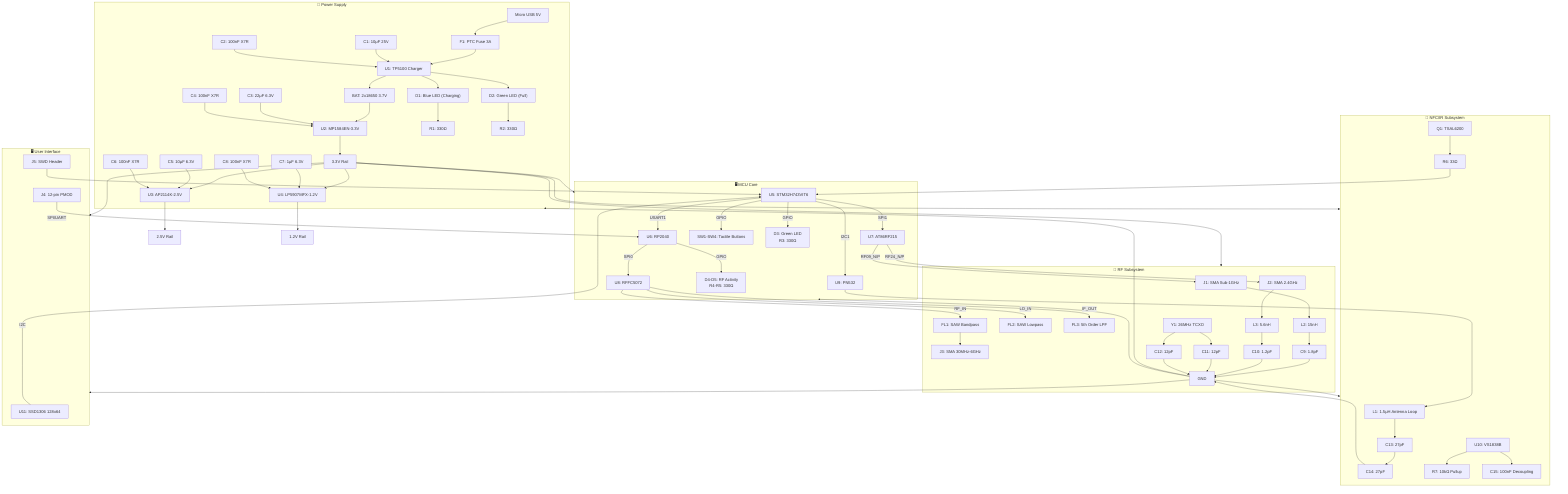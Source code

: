 graph TD
    %% ==================== POWER SUPPLY ====================
    subgraph POWER["🔋 Power Supply"]
        USB_IN["Micro USB 5V"] --> FUSE["F1: PTC Fuse 3A"]
        FUSE --> TP5100["U1: TP5100 Charger"]
        TP5100 --> BAT["BAT: 2x18650 3.7V"]
        BAT --> MP1584["U2: MP1584EN-3.3V"]
        MP1584 --> VCC_3V3["3.3V Rail"]
        
        TP5100 --> CHG_LED["D1: Blue LED (Charging)"]
        TP5100 --> FULL_LED["D2: Green LED (Full)"]
        CHG_LED --> R1["R1: 330Ω"]
        FULL_LED --> R2["R2: 330Ω"]
        
        VCC_3V3 --> LDO_2V5["U3: AP2114K-2.5V"]
        VCC_3V3 --> LDO_1V2["U4: LP5907MFX-1.2V"]
        
        %% Decoupling Caps
        C1["C1: 10μF 25V"] --> TP5100
        C2["C2: 100nF X7R"] --> TP5100
        C3["C3: 22μF 6.3V"] --> MP1584
        C4["C4: 100nF X7R"] --> MP1584
        C5["C5: 10μF 6.3V"] --> LDO_2V5
        C6["C6: 100nF X7R"] --> LDO_2V5
        C7["C7: 1μF 6.3V"] --> LDO_1V2
        C8["C8: 100nF X7R"] --> LDO_1V2
    end

    %% ==================== MCU CORE ====================
    subgraph MCU_CORE["🖥️ MCU Core"]
        STM32["U5: STM32H743VIT6"] -->|SPI1| RF_MODEM
        STM32 -->|I2C1| NFC_CTRL
        STM32 -->|USART1| RP2040
        STM32 -->|GPIO| USER_BTNS["SW1-SW4: Tactile Buttons"]
        STM32 -->|GPIO| STATUS_LED["D3: Green LED\nR3: 330Ω"]
        
        RP2040["U6: RP2040"] -->|SPI0| RF_MIXER
        RP2040 -->|GPIO| RF_LEDS["D4-D5: RF Activity\nR4-R5: 330Ω"]
    end

    %% ==================== RF SUBSYSTEM ====================
    subgraph RF["📡 RF Subsystem"]
        RF_MODEM["U7: AT86RF215"] -->|RF09_N/P| SUB1G_ANT["J1: SMA Sub-1GHz"]
        RF_MODEM -->|RF24_N/P| BLE_ANT["J2: SMA 2.4GHz"]
        
        RF_MIXER["U8: RFFC5072"] -->|RF_IN| BANDPASS["FL1: SAW Bandpass"]
        RF_MIXER -->|LO_IN| LPF["FL2: SAW Lowpass"]
        RF_MIXER -->|IF_OUT| IF_FILTER["FL3: 5th Order LPF"]
        BANDPASS --> SDR_ANT["J3: SMA 30MHz-6GHz"]
        
        %% Matching Networks
        SUB1G_ANT --> L2["L2: 15nH"] --> C9["C9: 1.8pF"] --> GND
        BLE_ANT --> L3["L3: 5.6nH"] --> C10["C10: 1.2pF"] --> GND
        
        %% Clocking
        TCXO["Y1: 26MHz TCXO"] --> C11["C11: 12pF"] --> GND
        TCXO --> C12["C12: 12pF"] --> GND
    end

    %% ==================== NFC/IR SUBSYSTEM ====================
    subgraph NFC_IR["📲 NFC/IR Subsystem"]
        NFC_CTRL["U9: PN532"] --> NFC_ANT["L1: 1.5μH Antenna Loop"]
        NFC_ANT --> C13["C13: 27pF"] --> C14["C14: 27pF"] --> GND
        
        IR_TX["Q1: TSAL6200"] --> R6["R6: 33Ω"] --> STM32
        IR_RX["U10: VS1838B"] --> R7["R7: 10kΩ Pullup"]
        IR_RX --> C15["C15: 100nF Decoupling"]
    end

    %% ==================== USER INTERFACE ====================
    subgraph UI["🖥️ User Interface"]
        OLED["U11: SSD1306 128x64"] -->|I2C| STM32
        PMOD["J4: 12-pin PMOD"] -->|SPI/UART| RP2040
        DEBUG["J5: SWD Header"] --> STM32
    end

    %% ==================== POWER DISTRIBUTION ====================
    VCC_3V3 --> MCU_CORE
    VCC_3V3 --> RF
    VCC_3V3 --> NFC_IR
    VCC_3V3 --> UI
    
    LDO_2V5 --> FPGA_VCCIO["2.5V Rail"]
    LDO_1V2 --> FPGA_CORE["1.2V Rail"]
    
    GND --> POWER
    GND --> MCU_CORE
    GND --> RF
    GND --> NFC_IR
    GND --> UI